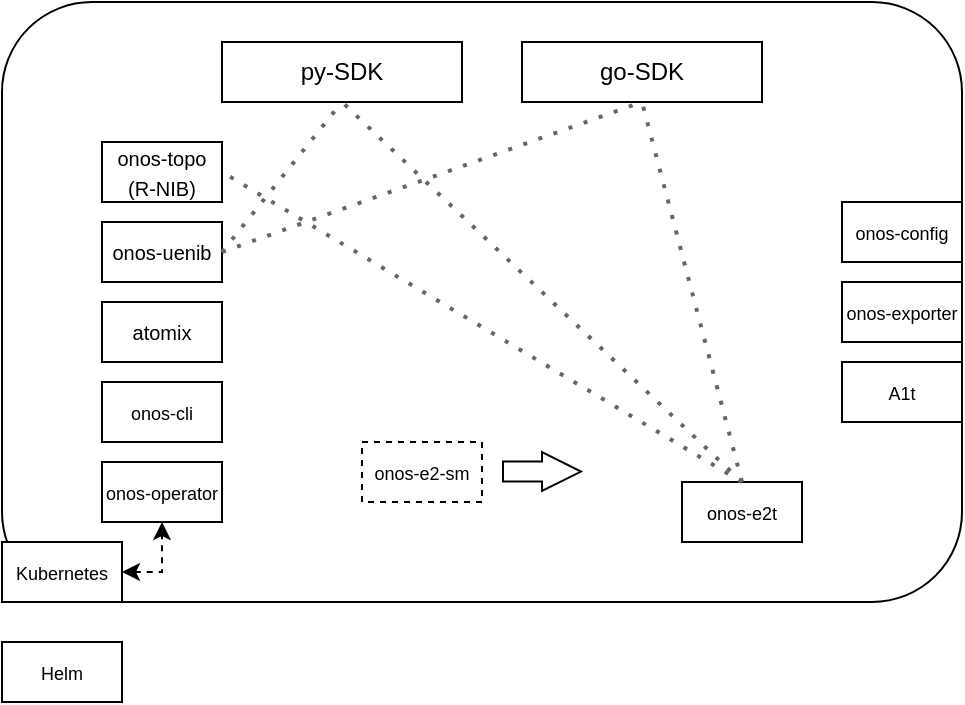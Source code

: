 <mxfile version="24.0.4" type="github">
  <diagram name="Page-1" id="4y5SWqxGncG3rMQPPUBM">
    <mxGraphModel dx="750" dy="441" grid="1" gridSize="10" guides="1" tooltips="1" connect="1" arrows="1" fold="1" page="1" pageScale="1" pageWidth="827" pageHeight="1169" math="0" shadow="0">
      <root>
        <mxCell id="0" />
        <mxCell id="1" parent="0" />
        <mxCell id="leUaTxTquXKBzJ7-gh0m-32" value="" style="rounded=1;whiteSpace=wrap;html=1;" parent="1" vertex="1">
          <mxGeometry x="180" y="200" width="480" height="300" as="geometry" />
        </mxCell>
        <mxCell id="leUaTxTquXKBzJ7-gh0m-2" value="&lt;font style=&quot;font-size: 9px;&quot;&gt;onos-operator&lt;/font&gt;" style="rounded=0;whiteSpace=wrap;html=1;" parent="1" vertex="1">
          <mxGeometry x="230" y="430" width="60" height="30" as="geometry" />
        </mxCell>
        <mxCell id="leUaTxTquXKBzJ7-gh0m-3" value="&lt;font style=&quot;font-size: 9px;&quot;&gt;Helm&lt;/font&gt;" style="rounded=0;whiteSpace=wrap;html=1;" parent="1" vertex="1">
          <mxGeometry x="180" y="520" width="60" height="30" as="geometry" />
        </mxCell>
        <mxCell id="leUaTxTquXKBzJ7-gh0m-5" style="edgeStyle=orthogonalEdgeStyle;rounded=0;orthogonalLoop=1;jettySize=auto;html=1;exitX=1;exitY=0.5;exitDx=0;exitDy=0;entryX=0.5;entryY=1;entryDx=0;entryDy=0;startArrow=classic;startFill=1;dashed=1;" parent="1" source="leUaTxTquXKBzJ7-gh0m-4" target="leUaTxTquXKBzJ7-gh0m-2" edge="1">
          <mxGeometry relative="1" as="geometry" />
        </mxCell>
        <mxCell id="leUaTxTquXKBzJ7-gh0m-4" value="&lt;font style=&quot;font-size: 9px;&quot;&gt;Kubernetes&lt;/font&gt;" style="rounded=0;whiteSpace=wrap;html=1;" parent="1" vertex="1">
          <mxGeometry x="180" y="470" width="60" height="30" as="geometry" />
        </mxCell>
        <mxCell id="leUaTxTquXKBzJ7-gh0m-6" value="&lt;font style=&quot;font-size: 9px;&quot;&gt;onos-cli&lt;/font&gt;&lt;span style=&quot;color: rgba(0, 0, 0, 0); font-family: monospace; font-size: 0px; text-align: start; text-wrap: nowrap;&quot;&gt;%3CmxGraphModel%3E%3Croot%3E%3CmxCell%20id%3D%220%22%2F%3E%3CmxCell%20id%3D%221%22%20parent%3D%220%22%2F%3E%3CmxCell%20id%3D%222%22%20value%3D%22%26lt%3Bfont%20style%3D%26quot%3Bfont-size%3A%209px%3B%26quot%3B%26gt%3Bonos-operator%26lt%3B%2Ffont%26gt%3B%22%20style%3D%22rounded%3D0%3BwhiteSpace%3Dwrap%3Bhtml%3D1%3B%22%20vertex%3D%221%22%20parent%3D%221%22%3E%3CmxGeometry%20x%3D%22230%22%20y%3D%22430%22%20width%3D%2260%22%20height%3D%2230%22%20as%3D%22geometry%22%2F%3E%3C%2FmxCell%3E%3C%2Froot%3E%3C%2FmxGraphModel%3E&lt;/span&gt;" style="rounded=0;whiteSpace=wrap;html=1;" parent="1" vertex="1">
          <mxGeometry x="230" y="390" width="60" height="30" as="geometry" />
        </mxCell>
        <mxCell id="leUaTxTquXKBzJ7-gh0m-7" value="&lt;font size=&quot;1&quot;&gt;atomix&lt;/font&gt;&lt;span style=&quot;color: rgba(0, 0, 0, 0); font-family: monospace; font-size: 0px; text-align: start; text-wrap: nowrap;&quot;&gt;%3CmxGraphModel%3E%3Croot%3E%3CmxCell%20id%3D%220%22%2F%3E%3CmxCell%20id%3D%221%22%20parent%3D%220%22%2F%3E%3CmxCell%20id%3D%222%22%20value%3D%22%26lt%3Bfont%20style%3D%26quot%3Bfont-size%3A%209px%3B%26quot%3B%26gt%3Bonos-cli%26lt%3B%2Ffont%26gt%3B%26lt%3Bspan%20style%3D%26quot%3Bcolor%3A%20rgba(0%2C%200%2C%200%2C%200)%3B%20font-family%3A%20monospace%3B%20font-size%3A%200px%3B%20text-align%3A%20start%3B%20text-wrap%3A%20nowrap%3B%26quot%3B%26gt%3B%253CmxGraphModel%253E%253Croot%253E%253CmxCell%2520id%253D%25220%2522%252F%253E%253CmxCell%2520id%253D%25221%2522%2520parent%253D%25220%2522%252F%253E%253CmxCell%2520id%253D%25222%2522%2520value%253D%2522%2526lt%253Bfont%2520style%253D%2526quot%253Bfont-size%253A%25209px%253B%2526quot%253B%2526gt%253Bonos-operator%2526lt%253B%252Ffont%2526gt%253B%2522%2520style%253D%2522rounded%253D0%253BwhiteSpace%253Dwrap%253Bhtml%253D1%253B%2522%2520vertex%253D%25221%2522%2520parent%253D%25221%2522%253E%253CmxGeometry%2520x%253D%2522230%2522%2520y%253D%2522430%2522%2520width%253D%252260%2522%2520height%253D%252230%2522%2520as%253D%2522geometry%2522%252F%253E%253C%252FmxCell%253E%253C%252Froot%253E%253C%252FmxGraphModel%253E%26lt%3B%2Fspan%26gt%3B%22%20style%3D%22rounded%3D0%3BwhiteSpace%3Dwrap%3Bhtml%3D1%3B%22%20vertex%3D%221%22%20parent%3D%221%22%3E%3CmxGeometry%20x%3D%22230%22%20y%3D%22390%22%20width%3D%2260%22%20height%3D%2230%22%20as%3D%22geometry%22%2F%3E%3C%2FmxCell%3E%3C%2Froot%3E%3C%2FmxGraphModel%3E&lt;/span&gt;" style="rounded=0;whiteSpace=wrap;html=1;" parent="1" vertex="1">
          <mxGeometry x="230" y="350" width="60" height="30" as="geometry" />
        </mxCell>
        <mxCell id="leUaTxTquXKBzJ7-gh0m-8" value="&lt;font size=&quot;1&quot;&gt;onos-uenib&lt;/font&gt;" style="rounded=0;whiteSpace=wrap;html=1;" parent="1" vertex="1">
          <mxGeometry x="230" y="310" width="60" height="30" as="geometry" />
        </mxCell>
        <mxCell id="leUaTxTquXKBzJ7-gh0m-9" value="&lt;font style=&quot;font-size: 9px;&quot;&gt;onos-e2-sm&lt;/font&gt;" style="rounded=0;whiteSpace=wrap;html=1;dashed=1;" parent="1" vertex="1">
          <mxGeometry x="360" y="420" width="60" height="30" as="geometry" />
        </mxCell>
        <mxCell id="leUaTxTquXKBzJ7-gh0m-13" value="&lt;font style=&quot;font-size: 9px;&quot;&gt;A1t&lt;/font&gt;" style="rounded=0;whiteSpace=wrap;html=1;" parent="1" vertex="1">
          <mxGeometry x="600" y="380" width="60" height="30" as="geometry" />
        </mxCell>
        <mxCell id="leUaTxTquXKBzJ7-gh0m-14" value="&lt;font style=&quot;font-size: 9px;&quot;&gt;onos-exporter&lt;/font&gt;" style="rounded=0;whiteSpace=wrap;html=1;" parent="1" vertex="1">
          <mxGeometry x="600" y="340" width="60" height="30" as="geometry" />
        </mxCell>
        <mxCell id="leUaTxTquXKBzJ7-gh0m-15" value="&lt;font style=&quot;font-size: 9px;&quot;&gt;onos-config&lt;/font&gt;" style="rounded=0;whiteSpace=wrap;html=1;" parent="1" vertex="1">
          <mxGeometry x="600" y="300" width="60" height="30" as="geometry" />
        </mxCell>
        <mxCell id="leUaTxTquXKBzJ7-gh0m-16" value="&lt;font size=&quot;1&quot;&gt;onos-topo (R-NIB)&lt;/font&gt;" style="rounded=0;whiteSpace=wrap;html=1;" parent="1" vertex="1">
          <mxGeometry x="230" y="270" width="60" height="30" as="geometry" />
        </mxCell>
        <mxCell id="leUaTxTquXKBzJ7-gh0m-19" value="py-SDK" style="rounded=0;whiteSpace=wrap;html=1;" parent="1" vertex="1">
          <mxGeometry x="290" y="220" width="120" height="30" as="geometry" />
        </mxCell>
        <mxCell id="leUaTxTquXKBzJ7-gh0m-17" value="go-SDK" style="rounded=0;whiteSpace=wrap;html=1;" parent="1" vertex="1">
          <mxGeometry x="440" y="220" width="120" height="30" as="geometry" />
        </mxCell>
        <mxCell id="leUaTxTquXKBzJ7-gh0m-10" value="&lt;font style=&quot;font-size: 9px;&quot;&gt;onos-e2t&lt;/font&gt;" style="rounded=0;whiteSpace=wrap;html=1;" parent="1" vertex="1">
          <mxGeometry x="520" y="440" width="60" height="30" as="geometry" />
        </mxCell>
        <mxCell id="leUaTxTquXKBzJ7-gh0m-24" value="" style="endArrow=none;dashed=1;html=1;dashPattern=1 3;strokeWidth=2;rounded=0;exitX=0.5;exitY=0;exitDx=0;exitDy=0;fillColor=#f5f5f5;strokeColor=#666666;" parent="1" source="leUaTxTquXKBzJ7-gh0m-10" edge="1">
          <mxGeometry width="50" height="50" relative="1" as="geometry">
            <mxPoint x="450" y="300" as="sourcePoint" />
            <mxPoint x="500" y="250" as="targetPoint" />
          </mxGeometry>
        </mxCell>
        <mxCell id="leUaTxTquXKBzJ7-gh0m-25" value="" style="endArrow=none;dashed=1;html=1;dashPattern=1 3;strokeWidth=2;rounded=0;exitX=0.5;exitY=0;exitDx=0;exitDy=0;entryX=0.5;entryY=1;entryDx=0;entryDy=0;fillColor=#f5f5f5;strokeColor=#666666;" parent="1" source="leUaTxTquXKBzJ7-gh0m-10" target="leUaTxTquXKBzJ7-gh0m-19" edge="1">
          <mxGeometry width="50" height="50" relative="1" as="geometry">
            <mxPoint x="410" y="360" as="sourcePoint" />
            <mxPoint x="460" y="310" as="targetPoint" />
          </mxGeometry>
        </mxCell>
        <mxCell id="leUaTxTquXKBzJ7-gh0m-26" value="" style="endArrow=none;dashed=1;html=1;dashPattern=1 3;strokeWidth=2;rounded=0;entryX=1;entryY=0.5;entryDx=0;entryDy=0;exitX=0.5;exitY=0;exitDx=0;exitDy=0;fillColor=#f5f5f5;strokeColor=#666666;" parent="1" source="leUaTxTquXKBzJ7-gh0m-10" target="leUaTxTquXKBzJ7-gh0m-16" edge="1">
          <mxGeometry width="50" height="50" relative="1" as="geometry">
            <mxPoint x="410" y="360" as="sourcePoint" />
            <mxPoint x="460" y="310" as="targetPoint" />
          </mxGeometry>
        </mxCell>
        <mxCell id="leUaTxTquXKBzJ7-gh0m-27" value="" style="endArrow=none;dashed=1;html=1;dashPattern=1 3;strokeWidth=2;rounded=0;entryX=0.5;entryY=1;entryDx=0;entryDy=0;exitX=1;exitY=0.5;exitDx=0;exitDy=0;fillColor=#f5f5f5;strokeColor=#666666;" parent="1" source="leUaTxTquXKBzJ7-gh0m-8" target="leUaTxTquXKBzJ7-gh0m-17" edge="1">
          <mxGeometry width="50" height="50" relative="1" as="geometry">
            <mxPoint x="410" y="360" as="sourcePoint" />
            <mxPoint x="460" y="310" as="targetPoint" />
          </mxGeometry>
        </mxCell>
        <mxCell id="leUaTxTquXKBzJ7-gh0m-28" value="" style="endArrow=none;dashed=1;html=1;dashPattern=1 3;strokeWidth=2;rounded=0;entryX=0.5;entryY=1;entryDx=0;entryDy=0;exitX=1;exitY=0.5;exitDx=0;exitDy=0;fillColor=#f5f5f5;strokeColor=#666666;" parent="1" source="leUaTxTquXKBzJ7-gh0m-8" target="leUaTxTquXKBzJ7-gh0m-19" edge="1">
          <mxGeometry width="50" height="50" relative="1" as="geometry">
            <mxPoint x="410" y="360" as="sourcePoint" />
            <mxPoint x="460" y="310" as="targetPoint" />
          </mxGeometry>
        </mxCell>
        <mxCell id="leUaTxTquXKBzJ7-gh0m-31" value="" style="shape=flexArrow;endArrow=classic;html=1;rounded=0;endWidth=8.4;endSize=6.16;" parent="1" edge="1">
          <mxGeometry width="50" height="50" relative="1" as="geometry">
            <mxPoint x="430" y="434.8" as="sourcePoint" />
            <mxPoint x="470" y="434.8" as="targetPoint" />
          </mxGeometry>
        </mxCell>
      </root>
    </mxGraphModel>
  </diagram>
</mxfile>
